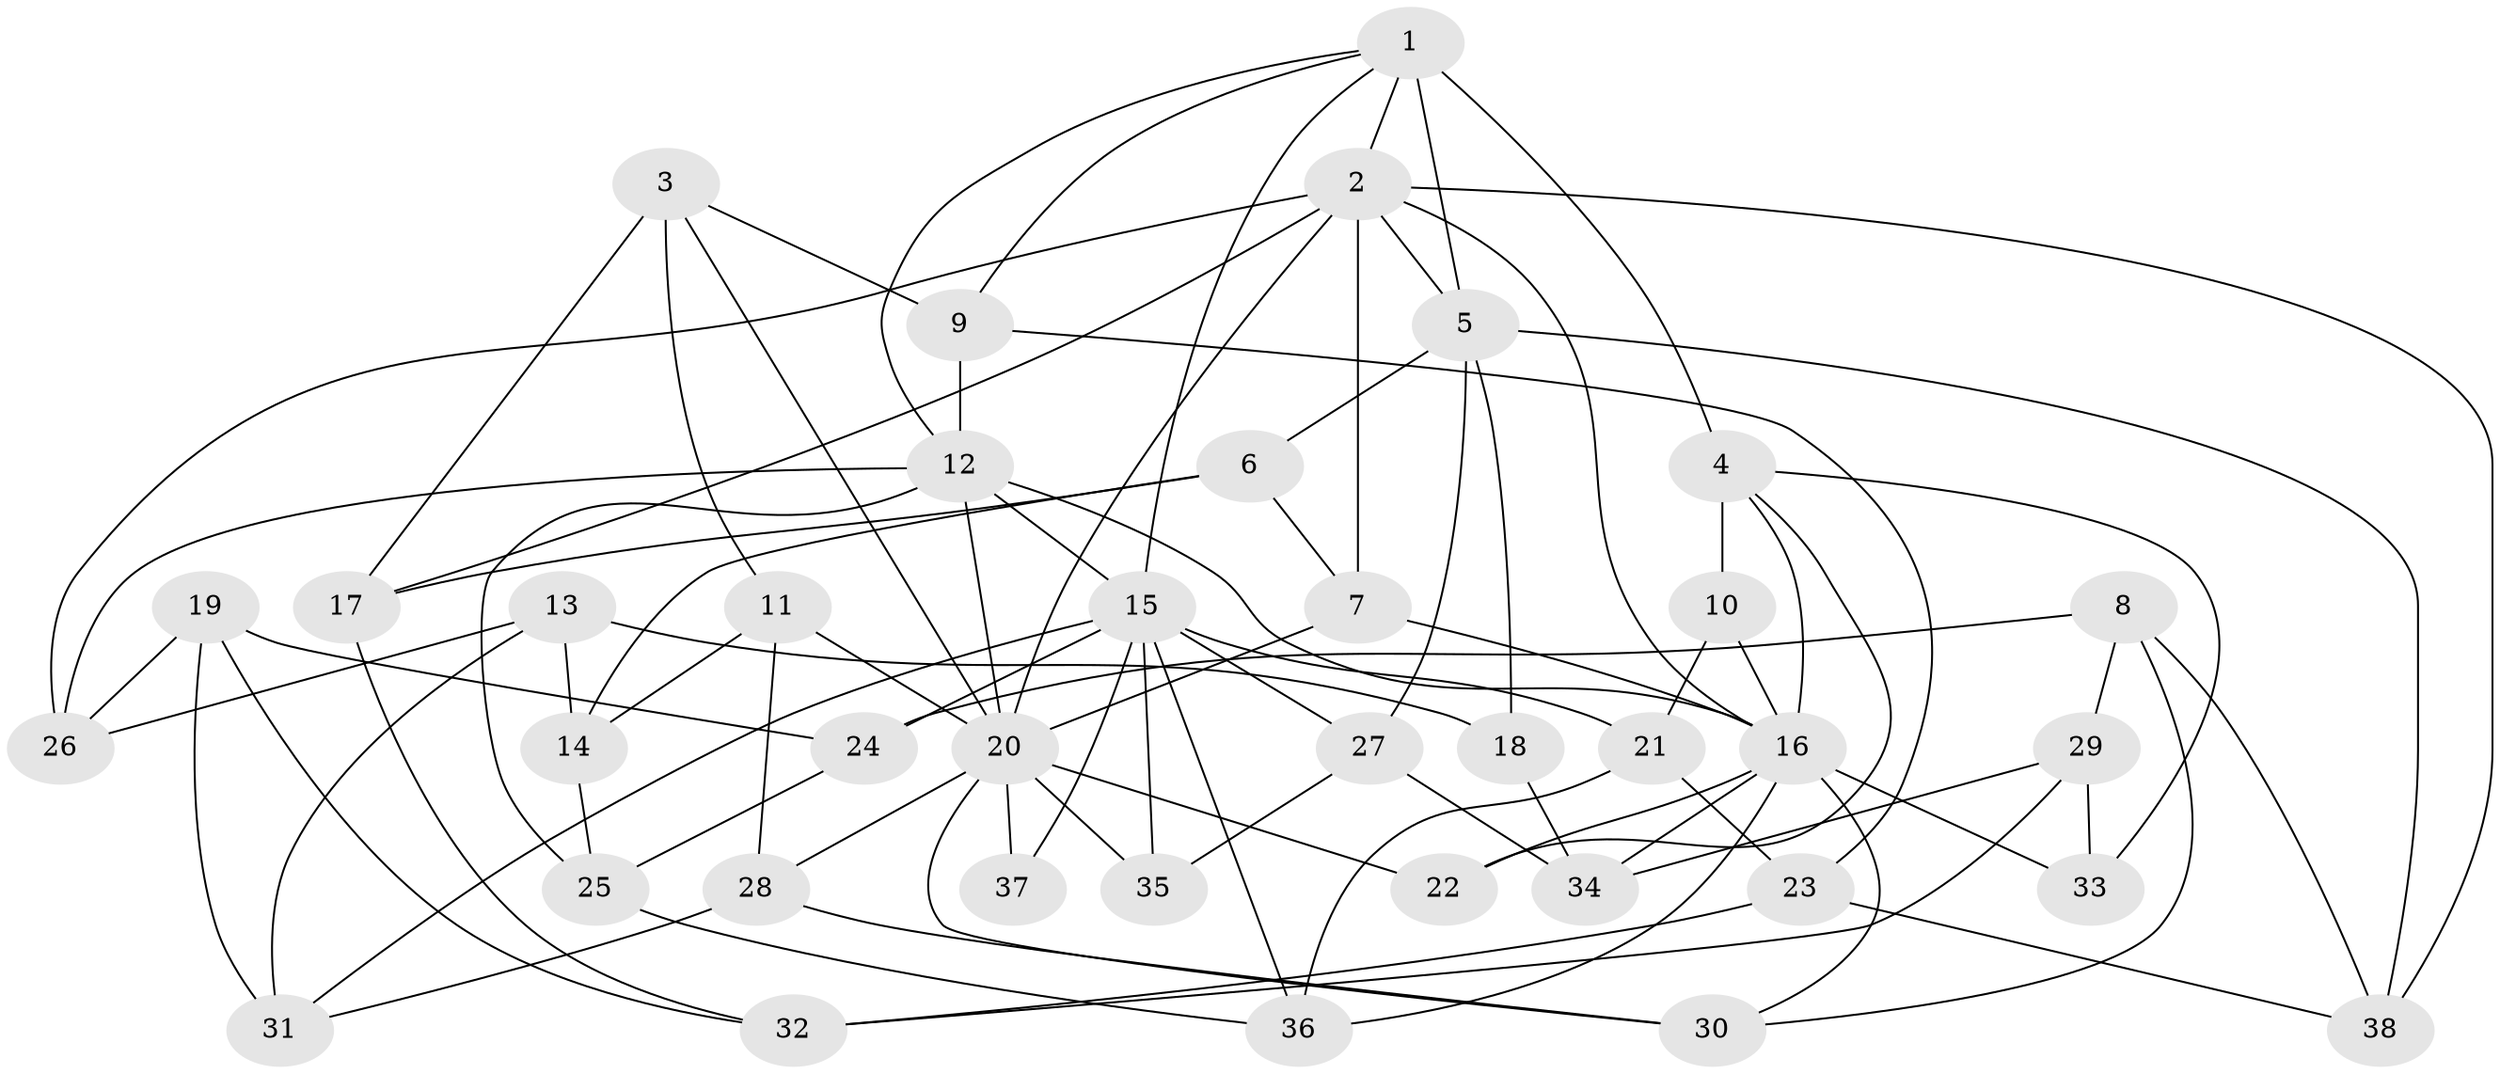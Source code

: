 // original degree distribution, {4: 1.0}
// Generated by graph-tools (version 1.1) at 2025/54/03/04/25 22:54:06]
// undirected, 38 vertices, 87 edges
graph export_dot {
  node [color=gray90,style=filled];
  1;
  2;
  3;
  4;
  5;
  6;
  7;
  8;
  9;
  10;
  11;
  12;
  13;
  14;
  15;
  16;
  17;
  18;
  19;
  20;
  21;
  22;
  23;
  24;
  25;
  26;
  27;
  28;
  29;
  30;
  31;
  32;
  33;
  34;
  35;
  36;
  37;
  38;
  1 -- 2 [weight=1.0];
  1 -- 4 [weight=3.0];
  1 -- 5 [weight=2.0];
  1 -- 9 [weight=1.0];
  1 -- 12 [weight=2.0];
  1 -- 15 [weight=1.0];
  2 -- 5 [weight=1.0];
  2 -- 7 [weight=1.0];
  2 -- 16 [weight=1.0];
  2 -- 17 [weight=1.0];
  2 -- 20 [weight=1.0];
  2 -- 26 [weight=1.0];
  2 -- 38 [weight=1.0];
  3 -- 9 [weight=1.0];
  3 -- 11 [weight=1.0];
  3 -- 17 [weight=1.0];
  3 -- 20 [weight=1.0];
  4 -- 10 [weight=2.0];
  4 -- 16 [weight=1.0];
  4 -- 22 [weight=1.0];
  4 -- 33 [weight=1.0];
  5 -- 6 [weight=1.0];
  5 -- 18 [weight=2.0];
  5 -- 27 [weight=1.0];
  5 -- 38 [weight=1.0];
  6 -- 7 [weight=1.0];
  6 -- 14 [weight=1.0];
  6 -- 17 [weight=1.0];
  7 -- 16 [weight=1.0];
  7 -- 20 [weight=1.0];
  8 -- 24 [weight=1.0];
  8 -- 29 [weight=1.0];
  8 -- 30 [weight=1.0];
  8 -- 38 [weight=1.0];
  9 -- 12 [weight=1.0];
  9 -- 23 [weight=1.0];
  10 -- 16 [weight=1.0];
  10 -- 21 [weight=1.0];
  11 -- 14 [weight=1.0];
  11 -- 20 [weight=1.0];
  11 -- 28 [weight=1.0];
  12 -- 15 [weight=1.0];
  12 -- 16 [weight=1.0];
  12 -- 20 [weight=1.0];
  12 -- 25 [weight=1.0];
  12 -- 26 [weight=1.0];
  13 -- 14 [weight=1.0];
  13 -- 18 [weight=1.0];
  13 -- 26 [weight=1.0];
  13 -- 31 [weight=1.0];
  14 -- 25 [weight=1.0];
  15 -- 21 [weight=1.0];
  15 -- 24 [weight=1.0];
  15 -- 27 [weight=1.0];
  15 -- 31 [weight=1.0];
  15 -- 35 [weight=2.0];
  15 -- 36 [weight=1.0];
  15 -- 37 [weight=3.0];
  16 -- 22 [weight=2.0];
  16 -- 30 [weight=1.0];
  16 -- 33 [weight=2.0];
  16 -- 34 [weight=1.0];
  16 -- 36 [weight=1.0];
  17 -- 32 [weight=1.0];
  18 -- 34 [weight=1.0];
  19 -- 24 [weight=1.0];
  19 -- 26 [weight=1.0];
  19 -- 31 [weight=1.0];
  19 -- 32 [weight=1.0];
  20 -- 22 [weight=1.0];
  20 -- 28 [weight=1.0];
  20 -- 30 [weight=1.0];
  20 -- 35 [weight=1.0];
  20 -- 37 [weight=1.0];
  21 -- 23 [weight=1.0];
  21 -- 36 [weight=1.0];
  23 -- 32 [weight=1.0];
  23 -- 38 [weight=1.0];
  24 -- 25 [weight=1.0];
  25 -- 36 [weight=1.0];
  27 -- 34 [weight=1.0];
  27 -- 35 [weight=1.0];
  28 -- 30 [weight=1.0];
  28 -- 31 [weight=1.0];
  29 -- 32 [weight=1.0];
  29 -- 33 [weight=1.0];
  29 -- 34 [weight=1.0];
}
